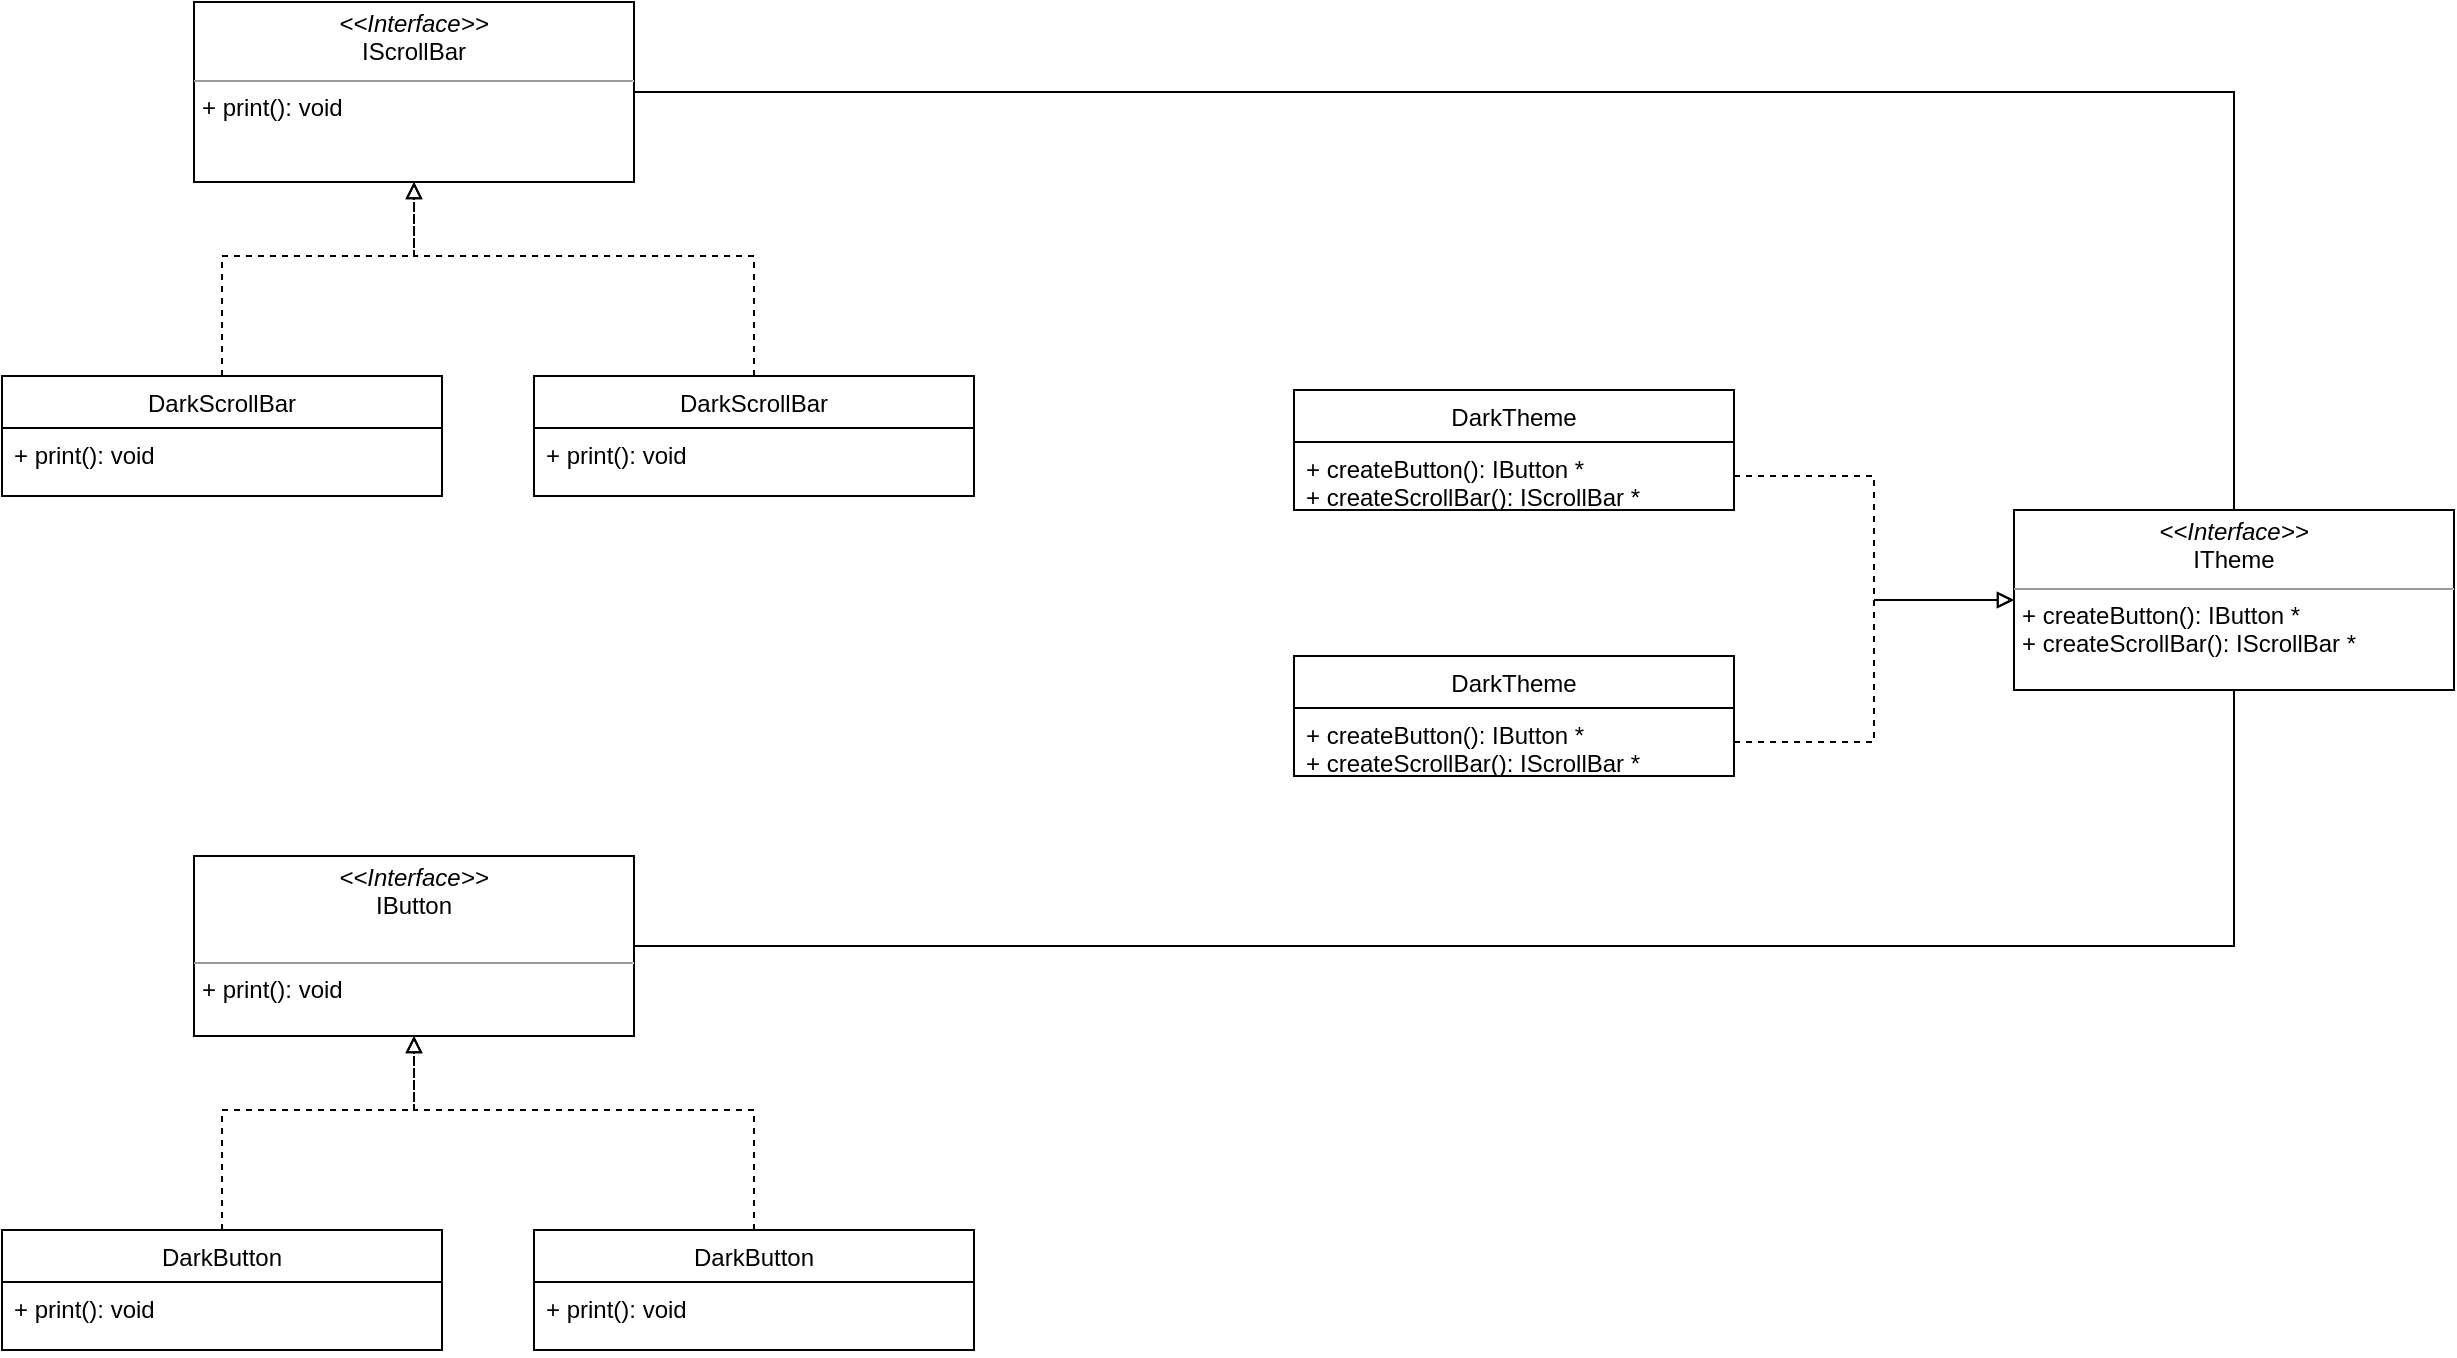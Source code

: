 <mxfile version="14.9.6" type="device"><diagram id="C5RBs43oDa-KdzZeNtuy" name="Page-1"><mxGraphModel dx="1673" dy="967" grid="1" gridSize="10" guides="1" tooltips="1" connect="1" arrows="1" fold="1" page="1" pageScale="1" pageWidth="827" pageHeight="1169" math="0" shadow="0"><root><mxCell id="WIyWlLk6GJQsqaUBKTNV-0"/><mxCell id="WIyWlLk6GJQsqaUBKTNV-1" parent="WIyWlLk6GJQsqaUBKTNV-0"/><mxCell id="jXWNlDcXc-fniS3iz_yd-40" style="edgeStyle=orthogonalEdgeStyle;rounded=0;orthogonalLoop=1;jettySize=auto;html=1;entryX=0.5;entryY=0;entryDx=0;entryDy=0;endArrow=none;endFill=0;" edge="1" parent="WIyWlLk6GJQsqaUBKTNV-1" source="fwNu-ZzHC54mKnHVUGbc-3" target="jXWNlDcXc-fniS3iz_yd-31"><mxGeometry relative="1" as="geometry"/></mxCell><mxCell id="fwNu-ZzHC54mKnHVUGbc-3" value="&lt;p style=&quot;margin: 0px ; margin-top: 4px ; text-align: center&quot;&gt;&lt;i&gt;&amp;lt;&amp;lt;Interface&amp;gt;&amp;gt;&lt;/i&gt;&lt;br&gt;IScrollBar&lt;/p&gt;&lt;hr size=&quot;1&quot;&gt;&lt;p style=&quot;margin: 0px ; margin-left: 4px&quot;&gt;+ print(): void&lt;/p&gt;" style="verticalAlign=top;align=left;overflow=fill;fontSize=12;fontFamily=Helvetica;html=1;" parent="WIyWlLk6GJQsqaUBKTNV-1" vertex="1"><mxGeometry x="100" y="143" width="220" height="90" as="geometry"/></mxCell><mxCell id="fwNu-ZzHC54mKnHVUGbc-19" style="edgeStyle=orthogonalEdgeStyle;rounded=0;orthogonalLoop=1;jettySize=auto;html=1;entryX=0.5;entryY=1;entryDx=0;entryDy=0;startArrow=none;startFill=0;endArrow=block;endFill=0;dashed=1;" parent="WIyWlLk6GJQsqaUBKTNV-1" source="fwNu-ZzHC54mKnHVUGbc-4" target="fwNu-ZzHC54mKnHVUGbc-3" edge="1"><mxGeometry relative="1" as="geometry"><Array as="points"><mxPoint x="114" y="270"/><mxPoint x="210" y="270"/></Array></mxGeometry></mxCell><mxCell id="fwNu-ZzHC54mKnHVUGbc-4" value="DarkScrollBar" style="swimlane;fontStyle=0;childLayout=stackLayout;horizontal=1;startSize=26;fillColor=none;horizontalStack=0;resizeParent=1;resizeParentMax=0;resizeLast=0;collapsible=1;marginBottom=0;" parent="WIyWlLk6GJQsqaUBKTNV-1" vertex="1"><mxGeometry x="4" y="330" width="220" height="60" as="geometry"/></mxCell><mxCell id="zULd3hElIo239u18Xv81-7" value="+ print(): void" style="text;strokeColor=none;fillColor=none;align=left;verticalAlign=top;spacingLeft=4;spacingRight=4;overflow=hidden;rotatable=0;points=[[0,0.5],[1,0.5]];portConstraint=eastwest;" parent="fwNu-ZzHC54mKnHVUGbc-4" vertex="1"><mxGeometry y="26" width="220" height="34" as="geometry"/></mxCell><mxCell id="jXWNlDcXc-fniS3iz_yd-23" style="edgeStyle=orthogonalEdgeStyle;rounded=0;orthogonalLoop=1;jettySize=auto;html=1;dashed=1;endArrow=block;endFill=0;" edge="1" parent="WIyWlLk6GJQsqaUBKTNV-1" source="jXWNlDcXc-fniS3iz_yd-21" target="fwNu-ZzHC54mKnHVUGbc-3"><mxGeometry relative="1" as="geometry"><mxPoint x="210" y="230" as="targetPoint"/><Array as="points"><mxPoint x="380" y="270"/><mxPoint x="210" y="270"/></Array></mxGeometry></mxCell><mxCell id="jXWNlDcXc-fniS3iz_yd-21" value="DarkScrollBar" style="swimlane;fontStyle=0;childLayout=stackLayout;horizontal=1;startSize=26;fillColor=none;horizontalStack=0;resizeParent=1;resizeParentMax=0;resizeLast=0;collapsible=1;marginBottom=0;" vertex="1" parent="WIyWlLk6GJQsqaUBKTNV-1"><mxGeometry x="270" y="330" width="220" height="60" as="geometry"/></mxCell><mxCell id="jXWNlDcXc-fniS3iz_yd-22" value="+ print(): void" style="text;strokeColor=none;fillColor=none;align=left;verticalAlign=top;spacingLeft=4;spacingRight=4;overflow=hidden;rotatable=0;points=[[0,0.5],[1,0.5]];portConstraint=eastwest;" vertex="1" parent="jXWNlDcXc-fniS3iz_yd-21"><mxGeometry y="26" width="220" height="34" as="geometry"/></mxCell><mxCell id="jXWNlDcXc-fniS3iz_yd-41" style="edgeStyle=orthogonalEdgeStyle;rounded=0;orthogonalLoop=1;jettySize=auto;html=1;endArrow=none;endFill=0;" edge="1" parent="WIyWlLk6GJQsqaUBKTNV-1" source="jXWNlDcXc-fniS3iz_yd-24" target="jXWNlDcXc-fniS3iz_yd-31"><mxGeometry relative="1" as="geometry"/></mxCell><mxCell id="jXWNlDcXc-fniS3iz_yd-24" value="&lt;p style=&quot;margin: 0px ; margin-top: 4px ; text-align: center&quot;&gt;&lt;i&gt;&amp;lt;&amp;lt;Interface&amp;gt;&amp;gt;&lt;/i&gt;&lt;br&gt;IButton&lt;/p&gt;&lt;p style=&quot;margin: 0px ; margin-left: 4px&quot;&gt;&lt;br&gt;&lt;/p&gt;&lt;hr size=&quot;1&quot;&gt;&lt;p style=&quot;margin: 0px ; margin-left: 4px&quot;&gt;+ print(): void&lt;/p&gt;" style="verticalAlign=top;align=left;overflow=fill;fontSize=12;fontFamily=Helvetica;html=1;" vertex="1" parent="WIyWlLk6GJQsqaUBKTNV-1"><mxGeometry x="100" y="570" width="220" height="90" as="geometry"/></mxCell><mxCell id="jXWNlDcXc-fniS3iz_yd-25" style="edgeStyle=orthogonalEdgeStyle;rounded=0;orthogonalLoop=1;jettySize=auto;html=1;entryX=0.5;entryY=1;entryDx=0;entryDy=0;startArrow=none;startFill=0;endArrow=block;endFill=0;dashed=1;" edge="1" source="jXWNlDcXc-fniS3iz_yd-26" target="jXWNlDcXc-fniS3iz_yd-24" parent="WIyWlLk6GJQsqaUBKTNV-1"><mxGeometry relative="1" as="geometry"><Array as="points"><mxPoint x="114" y="697"/><mxPoint x="210" y="697"/></Array></mxGeometry></mxCell><mxCell id="jXWNlDcXc-fniS3iz_yd-26" value="DarkButton" style="swimlane;fontStyle=0;childLayout=stackLayout;horizontal=1;startSize=26;fillColor=none;horizontalStack=0;resizeParent=1;resizeParentMax=0;resizeLast=0;collapsible=1;marginBottom=0;" vertex="1" parent="WIyWlLk6GJQsqaUBKTNV-1"><mxGeometry x="4" y="757" width="220" height="60" as="geometry"/></mxCell><mxCell id="jXWNlDcXc-fniS3iz_yd-27" value="+ print(): void" style="text;strokeColor=none;fillColor=none;align=left;verticalAlign=top;spacingLeft=4;spacingRight=4;overflow=hidden;rotatable=0;points=[[0,0.5],[1,0.5]];portConstraint=eastwest;" vertex="1" parent="jXWNlDcXc-fniS3iz_yd-26"><mxGeometry y="26" width="220" height="34" as="geometry"/></mxCell><mxCell id="jXWNlDcXc-fniS3iz_yd-28" style="edgeStyle=orthogonalEdgeStyle;rounded=0;orthogonalLoop=1;jettySize=auto;html=1;dashed=1;endArrow=block;endFill=0;" edge="1" source="jXWNlDcXc-fniS3iz_yd-29" target="jXWNlDcXc-fniS3iz_yd-24" parent="WIyWlLk6GJQsqaUBKTNV-1"><mxGeometry relative="1" as="geometry"><mxPoint x="210" y="657" as="targetPoint"/><Array as="points"><mxPoint x="380" y="697"/><mxPoint x="210" y="697"/></Array></mxGeometry></mxCell><mxCell id="jXWNlDcXc-fniS3iz_yd-29" value="DarkButton" style="swimlane;fontStyle=0;childLayout=stackLayout;horizontal=1;startSize=26;fillColor=none;horizontalStack=0;resizeParent=1;resizeParentMax=0;resizeLast=0;collapsible=1;marginBottom=0;" vertex="1" parent="WIyWlLk6GJQsqaUBKTNV-1"><mxGeometry x="270" y="757" width="220" height="60" as="geometry"/></mxCell><mxCell id="jXWNlDcXc-fniS3iz_yd-30" value="+ print(): void" style="text;strokeColor=none;fillColor=none;align=left;verticalAlign=top;spacingLeft=4;spacingRight=4;overflow=hidden;rotatable=0;points=[[0,0.5],[1,0.5]];portConstraint=eastwest;" vertex="1" parent="jXWNlDcXc-fniS3iz_yd-29"><mxGeometry y="26" width="220" height="34" as="geometry"/></mxCell><mxCell id="jXWNlDcXc-fniS3iz_yd-31" value="&lt;p style=&quot;margin: 0px ; margin-top: 4px ; text-align: center&quot;&gt;&lt;i&gt;&amp;lt;&amp;lt;Interface&amp;gt;&amp;gt;&lt;/i&gt;&lt;br&gt;ITheme&lt;/p&gt;&lt;hr size=&quot;1&quot;&gt;&lt;p style=&quot;margin: 0px ; margin-left: 4px&quot;&gt;+ createButton(): IButton *&lt;/p&gt;&lt;p style=&quot;margin: 0px ; margin-left: 4px&quot;&gt;+ createScrollBar(): IScrollBar *&lt;/p&gt;" style="verticalAlign=top;align=left;overflow=fill;fontSize=12;fontFamily=Helvetica;html=1;" vertex="1" parent="WIyWlLk6GJQsqaUBKTNV-1"><mxGeometry x="1010" y="397" width="220" height="90" as="geometry"/></mxCell><mxCell id="jXWNlDcXc-fniS3iz_yd-33" value="DarkTheme" style="swimlane;fontStyle=0;childLayout=stackLayout;horizontal=1;startSize=26;fillColor=none;horizontalStack=0;resizeParent=1;resizeParentMax=0;resizeLast=0;collapsible=1;marginBottom=0;" vertex="1" parent="WIyWlLk6GJQsqaUBKTNV-1"><mxGeometry x="650" y="337" width="220" height="60" as="geometry"/></mxCell><mxCell id="jXWNlDcXc-fniS3iz_yd-34" value="+ createButton(): IButton *&#10;+ createScrollBar(): IScrollBar *" style="text;strokeColor=none;fillColor=none;align=left;verticalAlign=top;spacingLeft=4;spacingRight=4;overflow=hidden;rotatable=0;points=[[0,0.5],[1,0.5]];portConstraint=eastwest;" vertex="1" parent="jXWNlDcXc-fniS3iz_yd-33"><mxGeometry y="26" width="220" height="34" as="geometry"/></mxCell><mxCell id="jXWNlDcXc-fniS3iz_yd-36" value="DarkTheme" style="swimlane;fontStyle=0;childLayout=stackLayout;horizontal=1;startSize=26;fillColor=none;horizontalStack=0;resizeParent=1;resizeParentMax=0;resizeLast=0;collapsible=1;marginBottom=0;" vertex="1" parent="WIyWlLk6GJQsqaUBKTNV-1"><mxGeometry x="650" y="470" width="220" height="60" as="geometry"/></mxCell><mxCell id="jXWNlDcXc-fniS3iz_yd-37" value="+ createButton(): IButton *&#10;+ createScrollBar(): IScrollBar *" style="text;strokeColor=none;fillColor=none;align=left;verticalAlign=top;spacingLeft=4;spacingRight=4;overflow=hidden;rotatable=0;points=[[0,0.5],[1,0.5]];portConstraint=eastwest;" vertex="1" parent="jXWNlDcXc-fniS3iz_yd-36"><mxGeometry y="26" width="220" height="34" as="geometry"/></mxCell><mxCell id="jXWNlDcXc-fniS3iz_yd-38" style="edgeStyle=orthogonalEdgeStyle;rounded=0;orthogonalLoop=1;jettySize=auto;html=1;entryX=0;entryY=0.5;entryDx=0;entryDy=0;dashed=1;endArrow=block;endFill=0;" edge="1" parent="WIyWlLk6GJQsqaUBKTNV-1" source="jXWNlDcXc-fniS3iz_yd-34" target="jXWNlDcXc-fniS3iz_yd-31"><mxGeometry relative="1" as="geometry"/></mxCell><mxCell id="jXWNlDcXc-fniS3iz_yd-39" style="edgeStyle=orthogonalEdgeStyle;rounded=0;orthogonalLoop=1;jettySize=auto;html=1;dashed=1;endArrow=block;endFill=0;" edge="1" parent="WIyWlLk6GJQsqaUBKTNV-1" source="jXWNlDcXc-fniS3iz_yd-37" target="jXWNlDcXc-fniS3iz_yd-31"><mxGeometry relative="1" as="geometry"><Array as="points"><mxPoint x="940" y="513"/><mxPoint x="940" y="442"/></Array></mxGeometry></mxCell></root></mxGraphModel></diagram></mxfile>